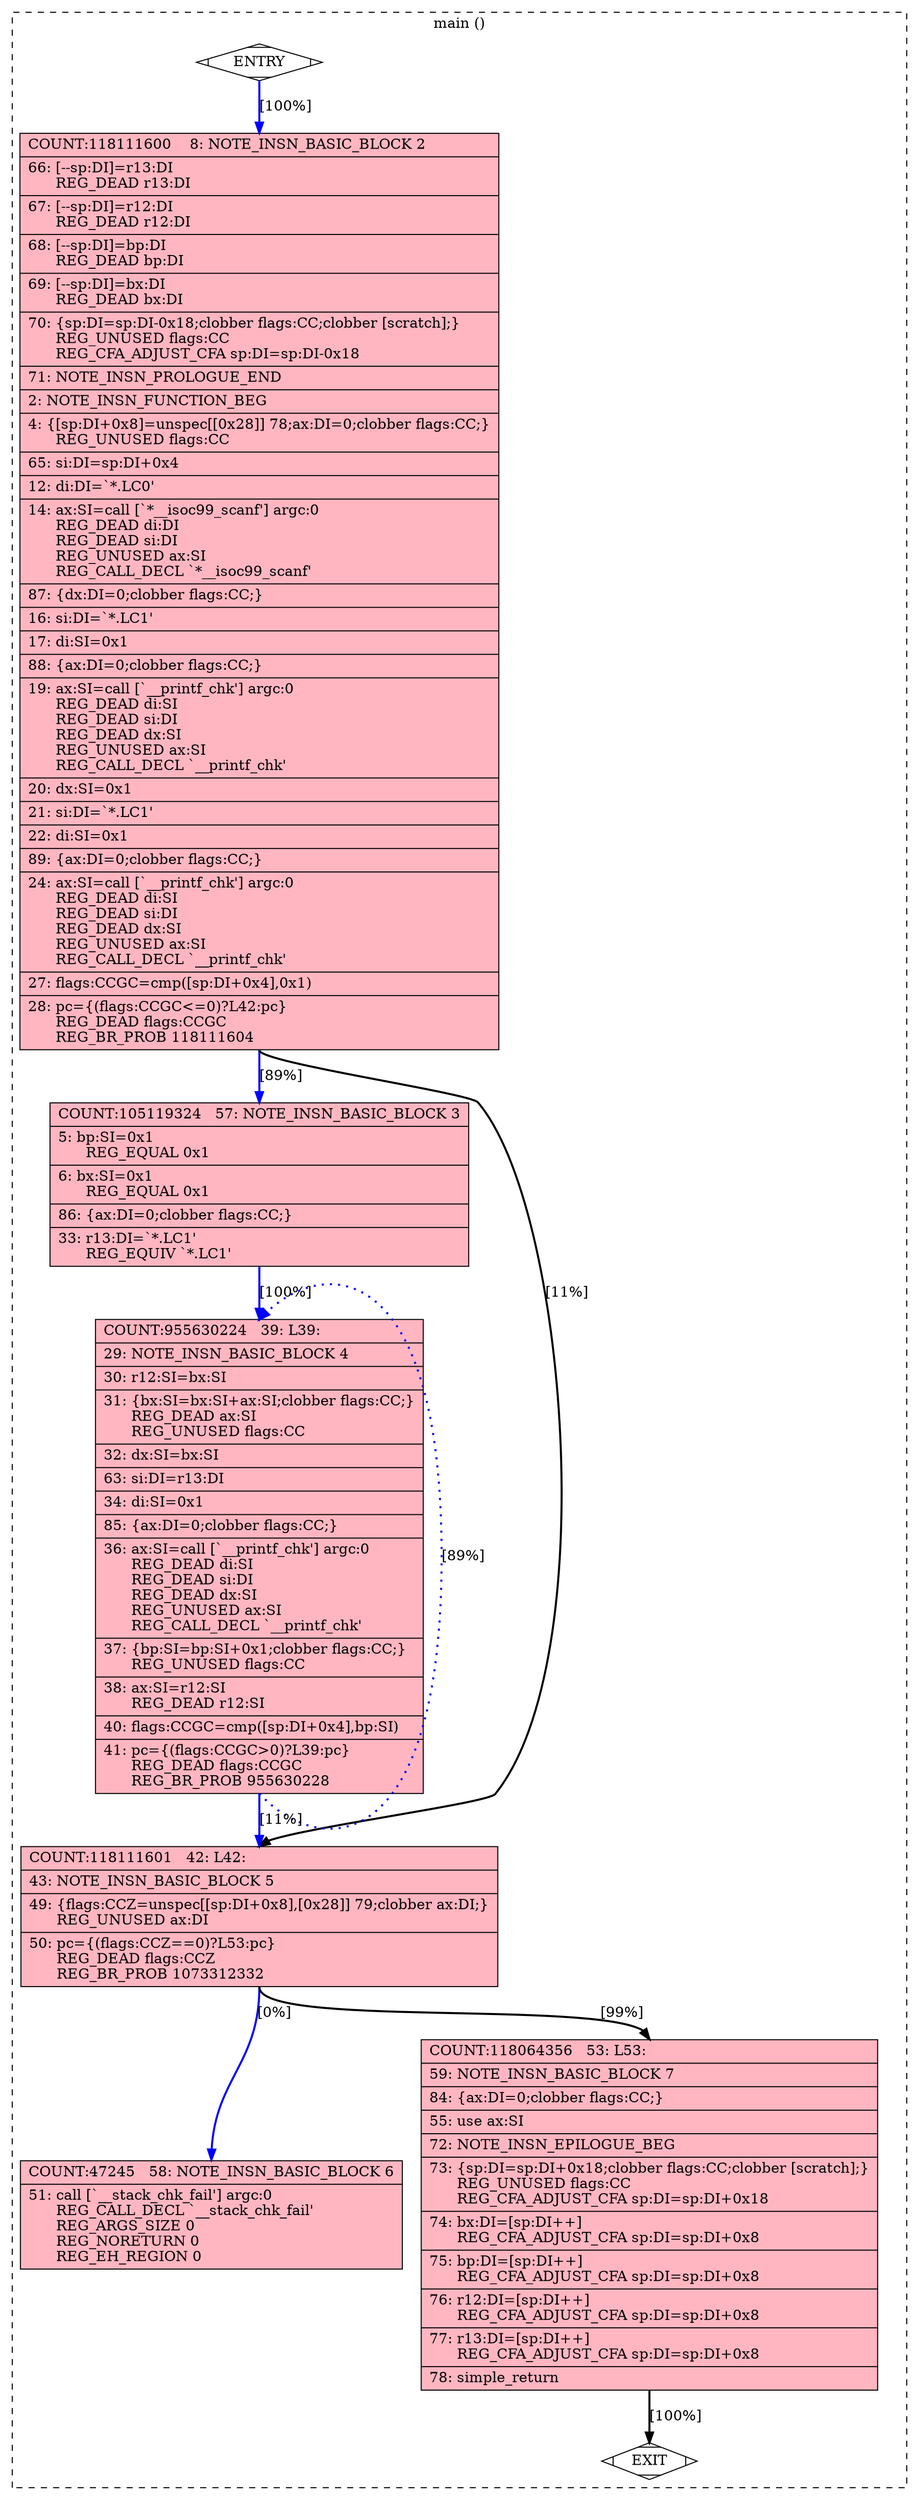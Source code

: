digraph "main.c.295r.peephole2" {
overlap=false;
subgraph "cluster_main" {
	style="dashed";
	color="black";
	label="main ()";
	fn_23_basic_block_0 [shape=Mdiamond,style=filled,fillcolor=white,label="ENTRY"];

	fn_23_basic_block_2 [shape=record,style=filled,fillcolor=lightpink,label="{COUNT:118111600\ \ \ \ 8:\ NOTE_INSN_BASIC_BLOCK\ 2\l\
|\ \ \ 66:\ [--sp:DI]=r13:DI\l\
\ \ \ \ \ \ REG_DEAD\ r13:DI\l\
|\ \ \ 67:\ [--sp:DI]=r12:DI\l\
\ \ \ \ \ \ REG_DEAD\ r12:DI\l\
|\ \ \ 68:\ [--sp:DI]=bp:DI\l\
\ \ \ \ \ \ REG_DEAD\ bp:DI\l\
|\ \ \ 69:\ [--sp:DI]=bx:DI\l\
\ \ \ \ \ \ REG_DEAD\ bx:DI\l\
|\ \ \ 70:\ \{sp:DI=sp:DI-0x18;clobber\ flags:CC;clobber\ [scratch];\}\l\
\ \ \ \ \ \ REG_UNUSED\ flags:CC\l\
\ \ \ \ \ \ REG_CFA_ADJUST_CFA\ sp:DI=sp:DI-0x18\l\
|\ \ \ 71:\ NOTE_INSN_PROLOGUE_END\l\
|\ \ \ \ 2:\ NOTE_INSN_FUNCTION_BEG\l\
|\ \ \ \ 4:\ \{[sp:DI+0x8]=unspec[[0x28]]\ 78;ax:DI=0;clobber\ flags:CC;\}\l\
\ \ \ \ \ \ REG_UNUSED\ flags:CC\l\
|\ \ \ 65:\ si:DI=sp:DI+0x4\l\
|\ \ \ 12:\ di:DI=`*.LC0'\l\
|\ \ \ 14:\ ax:SI=call\ [`*__isoc99_scanf']\ argc:0\l\
\ \ \ \ \ \ REG_DEAD\ di:DI\l\
\ \ \ \ \ \ REG_DEAD\ si:DI\l\
\ \ \ \ \ \ REG_UNUSED\ ax:SI\l\
\ \ \ \ \ \ REG_CALL_DECL\ `*__isoc99_scanf'\l\
|\ \ \ 87:\ \{dx:DI=0;clobber\ flags:CC;\}\l\
|\ \ \ 16:\ si:DI=`*.LC1'\l\
|\ \ \ 17:\ di:SI=0x1\l\
|\ \ \ 88:\ \{ax:DI=0;clobber\ flags:CC;\}\l\
|\ \ \ 19:\ ax:SI=call\ [`__printf_chk']\ argc:0\l\
\ \ \ \ \ \ REG_DEAD\ di:SI\l\
\ \ \ \ \ \ REG_DEAD\ si:DI\l\
\ \ \ \ \ \ REG_DEAD\ dx:SI\l\
\ \ \ \ \ \ REG_UNUSED\ ax:SI\l\
\ \ \ \ \ \ REG_CALL_DECL\ `__printf_chk'\l\
|\ \ \ 20:\ dx:SI=0x1\l\
|\ \ \ 21:\ si:DI=`*.LC1'\l\
|\ \ \ 22:\ di:SI=0x1\l\
|\ \ \ 89:\ \{ax:DI=0;clobber\ flags:CC;\}\l\
|\ \ \ 24:\ ax:SI=call\ [`__printf_chk']\ argc:0\l\
\ \ \ \ \ \ REG_DEAD\ di:SI\l\
\ \ \ \ \ \ REG_DEAD\ si:DI\l\
\ \ \ \ \ \ REG_DEAD\ dx:SI\l\
\ \ \ \ \ \ REG_UNUSED\ ax:SI\l\
\ \ \ \ \ \ REG_CALL_DECL\ `__printf_chk'\l\
|\ \ \ 27:\ flags:CCGC=cmp([sp:DI+0x4],0x1)\l\
|\ \ \ 28:\ pc=\{(flags:CCGC\<=0)?L42:pc\}\l\
\ \ \ \ \ \ REG_DEAD\ flags:CCGC\l\
\ \ \ \ \ \ REG_BR_PROB\ 118111604\l\
}"];

	fn_23_basic_block_3 [shape=record,style=filled,fillcolor=lightpink,label="{COUNT:105119324\ \ \ 57:\ NOTE_INSN_BASIC_BLOCK\ 3\l\
|\ \ \ \ 5:\ bp:SI=0x1\l\
\ \ \ \ \ \ REG_EQUAL\ 0x1\l\
|\ \ \ \ 6:\ bx:SI=0x1\l\
\ \ \ \ \ \ REG_EQUAL\ 0x1\l\
|\ \ \ 86:\ \{ax:DI=0;clobber\ flags:CC;\}\l\
|\ \ \ 33:\ r13:DI=`*.LC1'\l\
\ \ \ \ \ \ REG_EQUIV\ `*.LC1'\l\
}"];

	fn_23_basic_block_4 [shape=record,style=filled,fillcolor=lightpink,label="{COUNT:955630224\ \ \ 39:\ L39:\l\
|\ \ \ 29:\ NOTE_INSN_BASIC_BLOCK\ 4\l\
|\ \ \ 30:\ r12:SI=bx:SI\l\
|\ \ \ 31:\ \{bx:SI=bx:SI+ax:SI;clobber\ flags:CC;\}\l\
\ \ \ \ \ \ REG_DEAD\ ax:SI\l\
\ \ \ \ \ \ REG_UNUSED\ flags:CC\l\
|\ \ \ 32:\ dx:SI=bx:SI\l\
|\ \ \ 63:\ si:DI=r13:DI\l\
|\ \ \ 34:\ di:SI=0x1\l\
|\ \ \ 85:\ \{ax:DI=0;clobber\ flags:CC;\}\l\
|\ \ \ 36:\ ax:SI=call\ [`__printf_chk']\ argc:0\l\
\ \ \ \ \ \ REG_DEAD\ di:SI\l\
\ \ \ \ \ \ REG_DEAD\ si:DI\l\
\ \ \ \ \ \ REG_DEAD\ dx:SI\l\
\ \ \ \ \ \ REG_UNUSED\ ax:SI\l\
\ \ \ \ \ \ REG_CALL_DECL\ `__printf_chk'\l\
|\ \ \ 37:\ \{bp:SI=bp:SI+0x1;clobber\ flags:CC;\}\l\
\ \ \ \ \ \ REG_UNUSED\ flags:CC\l\
|\ \ \ 38:\ ax:SI=r12:SI\l\
\ \ \ \ \ \ REG_DEAD\ r12:SI\l\
|\ \ \ 40:\ flags:CCGC=cmp([sp:DI+0x4],bp:SI)\l\
|\ \ \ 41:\ pc=\{(flags:CCGC\>0)?L39:pc\}\l\
\ \ \ \ \ \ REG_DEAD\ flags:CCGC\l\
\ \ \ \ \ \ REG_BR_PROB\ 955630228\l\
}"];

	fn_23_basic_block_5 [shape=record,style=filled,fillcolor=lightpink,label="{COUNT:118111601\ \ \ 42:\ L42:\l\
|\ \ \ 43:\ NOTE_INSN_BASIC_BLOCK\ 5\l\
|\ \ \ 49:\ \{flags:CCZ=unspec[[sp:DI+0x8],[0x28]]\ 79;clobber\ ax:DI;\}\l\
\ \ \ \ \ \ REG_UNUSED\ ax:DI\l\
|\ \ \ 50:\ pc=\{(flags:CCZ==0)?L53:pc\}\l\
\ \ \ \ \ \ REG_DEAD\ flags:CCZ\l\
\ \ \ \ \ \ REG_BR_PROB\ 1073312332\l\
}"];

	fn_23_basic_block_6 [shape=record,style=filled,fillcolor=lightpink,label="{COUNT:47245\ \ \ 58:\ NOTE_INSN_BASIC_BLOCK\ 6\l\
|\ \ \ 51:\ call\ [`__stack_chk_fail']\ argc:0\l\
\ \ \ \ \ \ REG_CALL_DECL\ `__stack_chk_fail'\l\
\ \ \ \ \ \ REG_ARGS_SIZE\ 0\l\
\ \ \ \ \ \ REG_NORETURN\ 0\l\
\ \ \ \ \ \ REG_EH_REGION\ 0\l\
}"];

	fn_23_basic_block_7 [shape=record,style=filled,fillcolor=lightpink,label="{COUNT:118064356\ \ \ 53:\ L53:\l\
|\ \ \ 59:\ NOTE_INSN_BASIC_BLOCK\ 7\l\
|\ \ \ 84:\ \{ax:DI=0;clobber\ flags:CC;\}\l\
|\ \ \ 55:\ use\ ax:SI\l\
|\ \ \ 72:\ NOTE_INSN_EPILOGUE_BEG\l\
|\ \ \ 73:\ \{sp:DI=sp:DI+0x18;clobber\ flags:CC;clobber\ [scratch];\}\l\
\ \ \ \ \ \ REG_UNUSED\ flags:CC\l\
\ \ \ \ \ \ REG_CFA_ADJUST_CFA\ sp:DI=sp:DI+0x18\l\
|\ \ \ 74:\ bx:DI=[sp:DI++]\l\
\ \ \ \ \ \ REG_CFA_ADJUST_CFA\ sp:DI=sp:DI+0x8\l\
|\ \ \ 75:\ bp:DI=[sp:DI++]\l\
\ \ \ \ \ \ REG_CFA_ADJUST_CFA\ sp:DI=sp:DI+0x8\l\
|\ \ \ 76:\ r12:DI=[sp:DI++]\l\
\ \ \ \ \ \ REG_CFA_ADJUST_CFA\ sp:DI=sp:DI+0x8\l\
|\ \ \ 77:\ r13:DI=[sp:DI++]\l\
\ \ \ \ \ \ REG_CFA_ADJUST_CFA\ sp:DI=sp:DI+0x8\l\
|\ \ \ 78:\ simple_return\l\
}"];

	fn_23_basic_block_1 [shape=Mdiamond,style=filled,fillcolor=white,label="EXIT"];

	fn_23_basic_block_0:s -> fn_23_basic_block_2:n [style="solid,bold",color=blue,weight=100,constraint=true,label="[100%]"];
	fn_23_basic_block_2:s -> fn_23_basic_block_3:n [style="solid,bold",color=blue,weight=100,constraint=true,label="[89%]"];
	fn_23_basic_block_2:s -> fn_23_basic_block_5:n [style="solid,bold",color=black,weight=10,constraint=true,label="[11%]"];
	fn_23_basic_block_3:s -> fn_23_basic_block_4:n [style="solid,bold",color=blue,weight=100,constraint=true,label="[100%]"];
	fn_23_basic_block_4:s -> fn_23_basic_block_4:n [style="dotted,bold",color=blue,weight=10,constraint=false,label="[89%]"];
	fn_23_basic_block_4:s -> fn_23_basic_block_5:n [style="solid,bold",color=blue,weight=100,constraint=true,label="[11%]"];
	fn_23_basic_block_5:s -> fn_23_basic_block_7:n [style="solid,bold",color=black,weight=10,constraint=true,label="[99%]"];
	fn_23_basic_block_5:s -> fn_23_basic_block_6:n [style="solid,bold",color=blue,weight=100,constraint=true,label="[0%]"];
	fn_23_basic_block_7:s -> fn_23_basic_block_1:n [style="solid,bold",color=black,weight=10,constraint=true,label="[100%]"];
	fn_23_basic_block_0:s -> fn_23_basic_block_1:n [style="invis",constraint=true];
}
}
